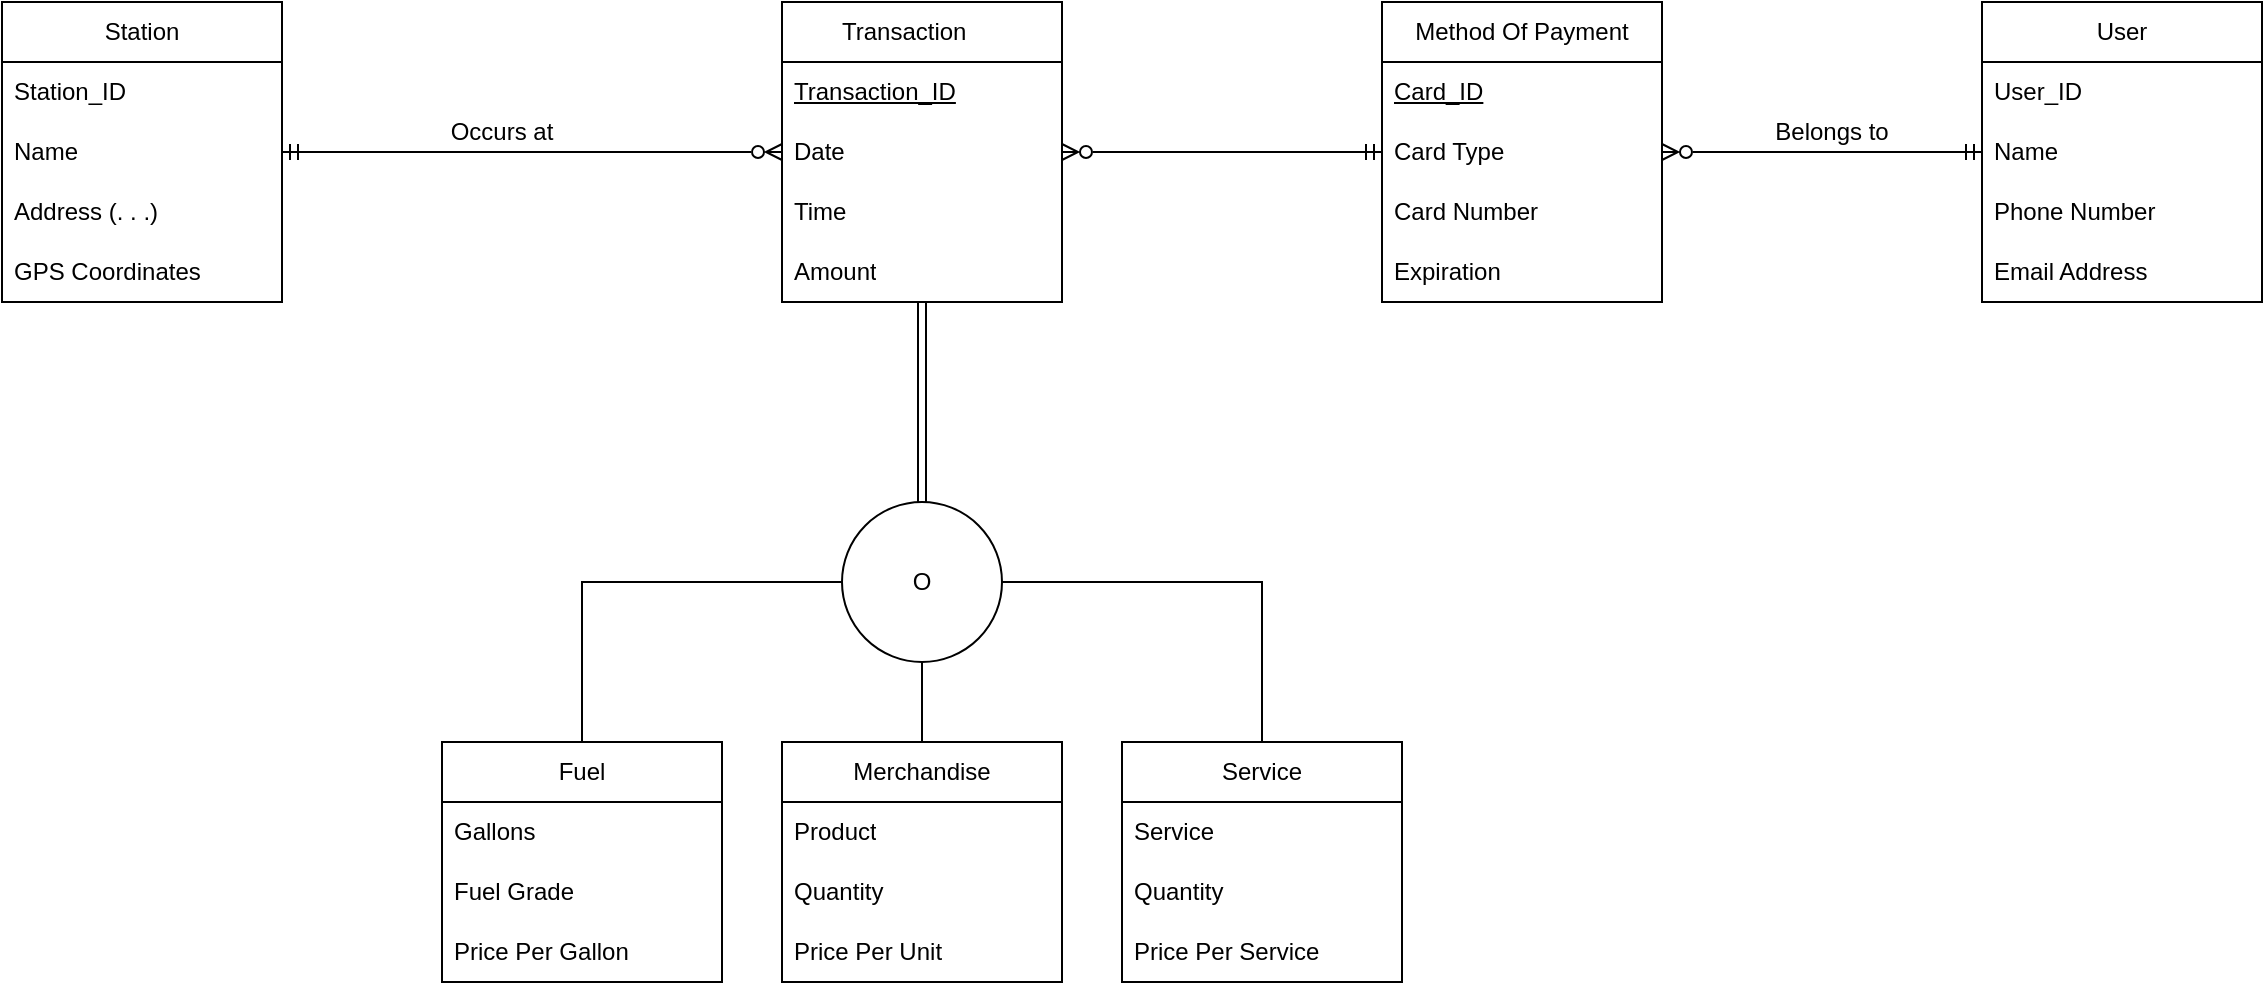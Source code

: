 <mxfile version="28.2.5">
  <diagram name="Page-1" id="o09CpWXBj6saSbTidqPz">
    <mxGraphModel dx="1502" dy="392" grid="1" gridSize="10" guides="1" tooltips="1" connect="1" arrows="1" fold="1" page="1" pageScale="1" pageWidth="850" pageHeight="1100" math="0" shadow="0">
      <root>
        <mxCell id="0" />
        <mxCell id="1" parent="0" />
        <mxCell id="1cTSIsMdD1Xh3U50AE-z-2" style="edgeStyle=orthogonalEdgeStyle;rounded=0;orthogonalLoop=1;jettySize=auto;html=1;entryX=0.5;entryY=0;entryDx=0;entryDy=0;endArrow=none;endFill=0;shape=link;" edge="1" parent="1" source="q5FUOcpofJaFz0HrwaRp-1" target="1cTSIsMdD1Xh3U50AE-z-1">
          <mxGeometry relative="1" as="geometry" />
        </mxCell>
        <mxCell id="1cTSIsMdD1Xh3U50AE-z-25" style="edgeStyle=orthogonalEdgeStyle;rounded=0;orthogonalLoop=1;jettySize=auto;html=1;entryX=1;entryY=0.5;entryDx=0;entryDy=0;endArrow=ERmandOne;endFill=0;startArrow=ERzeroToMany;startFill=0;" edge="1" parent="1" source="q5FUOcpofJaFz0HrwaRp-1" target="1cTSIsMdD1Xh3U50AE-z-18">
          <mxGeometry relative="1" as="geometry" />
        </mxCell>
        <mxCell id="q5FUOcpofJaFz0HrwaRp-1" value="Transaction&lt;span style=&quot;white-space: pre;&quot;&gt;&#x9;&lt;/span&gt;" style="swimlane;fontStyle=0;childLayout=stackLayout;horizontal=1;startSize=30;horizontalStack=0;resizeParent=1;resizeParentMax=0;resizeLast=0;collapsible=1;marginBottom=0;whiteSpace=wrap;html=1;" parent="1" vertex="1">
          <mxGeometry x="270" y="150" width="140" height="150" as="geometry" />
        </mxCell>
        <mxCell id="q5FUOcpofJaFz0HrwaRp-2" value="&lt;div&gt;&lt;u&gt;Transaction_ID&lt;/u&gt;&lt;/div&gt;" style="text;strokeColor=none;fillColor=none;align=left;verticalAlign=middle;spacingLeft=4;spacingRight=4;overflow=hidden;points=[[0,0.5],[1,0.5]];portConstraint=eastwest;rotatable=0;whiteSpace=wrap;html=1;" parent="q5FUOcpofJaFz0HrwaRp-1" vertex="1">
          <mxGeometry y="30" width="140" height="30" as="geometry" />
        </mxCell>
        <mxCell id="q5FUOcpofJaFz0HrwaRp-3" value="Date" style="text;strokeColor=none;fillColor=none;align=left;verticalAlign=middle;spacingLeft=4;spacingRight=4;overflow=hidden;points=[[0,0.5],[1,0.5]];portConstraint=eastwest;rotatable=0;whiteSpace=wrap;html=1;" parent="q5FUOcpofJaFz0HrwaRp-1" vertex="1">
          <mxGeometry y="60" width="140" height="30" as="geometry" />
        </mxCell>
        <mxCell id="q5FUOcpofJaFz0HrwaRp-4" value="Time" style="text;strokeColor=none;fillColor=none;align=left;verticalAlign=middle;spacingLeft=4;spacingRight=4;overflow=hidden;points=[[0,0.5],[1,0.5]];portConstraint=eastwest;rotatable=0;whiteSpace=wrap;html=1;" parent="q5FUOcpofJaFz0HrwaRp-1" vertex="1">
          <mxGeometry y="90" width="140" height="30" as="geometry" />
        </mxCell>
        <mxCell id="q5FUOcpofJaFz0HrwaRp-5" value="Amount" style="text;strokeColor=none;fillColor=none;align=left;verticalAlign=middle;spacingLeft=4;spacingRight=4;overflow=hidden;points=[[0,0.5],[1,0.5]];portConstraint=eastwest;rotatable=0;whiteSpace=wrap;html=1;" parent="q5FUOcpofJaFz0HrwaRp-1" vertex="1">
          <mxGeometry y="120" width="140" height="30" as="geometry" />
        </mxCell>
        <mxCell id="1cTSIsMdD1Xh3U50AE-z-15" style="edgeStyle=orthogonalEdgeStyle;rounded=0;orthogonalLoop=1;jettySize=auto;html=1;entryX=0.5;entryY=0;entryDx=0;entryDy=0;endArrow=none;endFill=0;" edge="1" parent="1" source="1cTSIsMdD1Xh3U50AE-z-1" target="1cTSIsMdD1Xh3U50AE-z-3">
          <mxGeometry relative="1" as="geometry" />
        </mxCell>
        <mxCell id="1cTSIsMdD1Xh3U50AE-z-16" style="edgeStyle=orthogonalEdgeStyle;rounded=0;orthogonalLoop=1;jettySize=auto;html=1;entryX=0.5;entryY=0;entryDx=0;entryDy=0;endArrow=none;endFill=0;" edge="1" parent="1" source="1cTSIsMdD1Xh3U50AE-z-1" target="1cTSIsMdD1Xh3U50AE-z-7">
          <mxGeometry relative="1" as="geometry" />
        </mxCell>
        <mxCell id="1cTSIsMdD1Xh3U50AE-z-17" style="edgeStyle=orthogonalEdgeStyle;rounded=0;orthogonalLoop=1;jettySize=auto;html=1;entryX=0.5;entryY=0;entryDx=0;entryDy=0;endArrow=none;endFill=0;" edge="1" parent="1" source="1cTSIsMdD1Xh3U50AE-z-1" target="1cTSIsMdD1Xh3U50AE-z-11">
          <mxGeometry relative="1" as="geometry" />
        </mxCell>
        <mxCell id="1cTSIsMdD1Xh3U50AE-z-1" value="O" style="ellipse;whiteSpace=wrap;html=1;aspect=fixed;" vertex="1" parent="1">
          <mxGeometry x="300" y="400" width="80" height="80" as="geometry" />
        </mxCell>
        <mxCell id="1cTSIsMdD1Xh3U50AE-z-3" value="Merchandise" style="swimlane;fontStyle=0;childLayout=stackLayout;horizontal=1;startSize=30;horizontalStack=0;resizeParent=1;resizeParentMax=0;resizeLast=0;collapsible=1;marginBottom=0;whiteSpace=wrap;html=1;" vertex="1" parent="1">
          <mxGeometry x="270" y="520" width="140" height="120" as="geometry" />
        </mxCell>
        <mxCell id="1cTSIsMdD1Xh3U50AE-z-4" value="Product" style="text;strokeColor=none;fillColor=none;align=left;verticalAlign=middle;spacingLeft=4;spacingRight=4;overflow=hidden;points=[[0,0.5],[1,0.5]];portConstraint=eastwest;rotatable=0;whiteSpace=wrap;html=1;" vertex="1" parent="1cTSIsMdD1Xh3U50AE-z-3">
          <mxGeometry y="30" width="140" height="30" as="geometry" />
        </mxCell>
        <mxCell id="1cTSIsMdD1Xh3U50AE-z-5" value="Quantity" style="text;strokeColor=none;fillColor=none;align=left;verticalAlign=middle;spacingLeft=4;spacingRight=4;overflow=hidden;points=[[0,0.5],[1,0.5]];portConstraint=eastwest;rotatable=0;whiteSpace=wrap;html=1;" vertex="1" parent="1cTSIsMdD1Xh3U50AE-z-3">
          <mxGeometry y="60" width="140" height="30" as="geometry" />
        </mxCell>
        <mxCell id="1cTSIsMdD1Xh3U50AE-z-6" value="Price Per Unit" style="text;strokeColor=none;fillColor=none;align=left;verticalAlign=middle;spacingLeft=4;spacingRight=4;overflow=hidden;points=[[0,0.5],[1,0.5]];portConstraint=eastwest;rotatable=0;whiteSpace=wrap;html=1;" vertex="1" parent="1cTSIsMdD1Xh3U50AE-z-3">
          <mxGeometry y="90" width="140" height="30" as="geometry" />
        </mxCell>
        <mxCell id="1cTSIsMdD1Xh3U50AE-z-7" value="Fuel" style="swimlane;fontStyle=0;childLayout=stackLayout;horizontal=1;startSize=30;horizontalStack=0;resizeParent=1;resizeParentMax=0;resizeLast=0;collapsible=1;marginBottom=0;whiteSpace=wrap;html=1;" vertex="1" parent="1">
          <mxGeometry x="100" y="520" width="140" height="120" as="geometry" />
        </mxCell>
        <mxCell id="1cTSIsMdD1Xh3U50AE-z-8" value="Gallons" style="text;strokeColor=none;fillColor=none;align=left;verticalAlign=middle;spacingLeft=4;spacingRight=4;overflow=hidden;points=[[0,0.5],[1,0.5]];portConstraint=eastwest;rotatable=0;whiteSpace=wrap;html=1;" vertex="1" parent="1cTSIsMdD1Xh3U50AE-z-7">
          <mxGeometry y="30" width="140" height="30" as="geometry" />
        </mxCell>
        <mxCell id="1cTSIsMdD1Xh3U50AE-z-9" value="Fuel Grade" style="text;strokeColor=none;fillColor=none;align=left;verticalAlign=middle;spacingLeft=4;spacingRight=4;overflow=hidden;points=[[0,0.5],[1,0.5]];portConstraint=eastwest;rotatable=0;whiteSpace=wrap;html=1;" vertex="1" parent="1cTSIsMdD1Xh3U50AE-z-7">
          <mxGeometry y="60" width="140" height="30" as="geometry" />
        </mxCell>
        <mxCell id="1cTSIsMdD1Xh3U50AE-z-10" value="Price Per Gallon" style="text;strokeColor=none;fillColor=none;align=left;verticalAlign=middle;spacingLeft=4;spacingRight=4;overflow=hidden;points=[[0,0.5],[1,0.5]];portConstraint=eastwest;rotatable=0;whiteSpace=wrap;html=1;" vertex="1" parent="1cTSIsMdD1Xh3U50AE-z-7">
          <mxGeometry y="90" width="140" height="30" as="geometry" />
        </mxCell>
        <mxCell id="1cTSIsMdD1Xh3U50AE-z-11" value="Service" style="swimlane;fontStyle=0;childLayout=stackLayout;horizontal=1;startSize=30;horizontalStack=0;resizeParent=1;resizeParentMax=0;resizeLast=0;collapsible=1;marginBottom=0;whiteSpace=wrap;html=1;" vertex="1" parent="1">
          <mxGeometry x="440" y="520" width="140" height="120" as="geometry" />
        </mxCell>
        <mxCell id="1cTSIsMdD1Xh3U50AE-z-12" value="Service" style="text;strokeColor=none;fillColor=none;align=left;verticalAlign=middle;spacingLeft=4;spacingRight=4;overflow=hidden;points=[[0,0.5],[1,0.5]];portConstraint=eastwest;rotatable=0;whiteSpace=wrap;html=1;" vertex="1" parent="1cTSIsMdD1Xh3U50AE-z-11">
          <mxGeometry y="30" width="140" height="30" as="geometry" />
        </mxCell>
        <mxCell id="1cTSIsMdD1Xh3U50AE-z-13" value="Quantity" style="text;strokeColor=none;fillColor=none;align=left;verticalAlign=middle;spacingLeft=4;spacingRight=4;overflow=hidden;points=[[0,0.5],[1,0.5]];portConstraint=eastwest;rotatable=0;whiteSpace=wrap;html=1;" vertex="1" parent="1cTSIsMdD1Xh3U50AE-z-11">
          <mxGeometry y="60" width="140" height="30" as="geometry" />
        </mxCell>
        <mxCell id="1cTSIsMdD1Xh3U50AE-z-14" value="Price Per Service" style="text;strokeColor=none;fillColor=none;align=left;verticalAlign=middle;spacingLeft=4;spacingRight=4;overflow=hidden;points=[[0,0.5],[1,0.5]];portConstraint=eastwest;rotatable=0;whiteSpace=wrap;html=1;" vertex="1" parent="1cTSIsMdD1Xh3U50AE-z-11">
          <mxGeometry y="90" width="140" height="30" as="geometry" />
        </mxCell>
        <mxCell id="1cTSIsMdD1Xh3U50AE-z-18" value="Station" style="swimlane;fontStyle=0;childLayout=stackLayout;horizontal=1;startSize=30;horizontalStack=0;resizeParent=1;resizeParentMax=0;resizeLast=0;collapsible=1;marginBottom=0;whiteSpace=wrap;html=1;" vertex="1" parent="1">
          <mxGeometry x="-120" y="150" width="140" height="150" as="geometry" />
        </mxCell>
        <mxCell id="1cTSIsMdD1Xh3U50AE-z-19" value="Station_ID" style="text;strokeColor=none;fillColor=none;align=left;verticalAlign=middle;spacingLeft=4;spacingRight=4;overflow=hidden;points=[[0,0.5],[1,0.5]];portConstraint=eastwest;rotatable=0;whiteSpace=wrap;html=1;" vertex="1" parent="1cTSIsMdD1Xh3U50AE-z-18">
          <mxGeometry y="30" width="140" height="30" as="geometry" />
        </mxCell>
        <mxCell id="1cTSIsMdD1Xh3U50AE-z-22" value="Name" style="text;strokeColor=none;fillColor=none;align=left;verticalAlign=middle;spacingLeft=4;spacingRight=4;overflow=hidden;points=[[0,0.5],[1,0.5]];portConstraint=eastwest;rotatable=0;whiteSpace=wrap;html=1;" vertex="1" parent="1cTSIsMdD1Xh3U50AE-z-18">
          <mxGeometry y="60" width="140" height="30" as="geometry" />
        </mxCell>
        <mxCell id="1cTSIsMdD1Xh3U50AE-z-23" value="Address (. . .)" style="text;strokeColor=none;fillColor=none;align=left;verticalAlign=middle;spacingLeft=4;spacingRight=4;overflow=hidden;points=[[0,0.5],[1,0.5]];portConstraint=eastwest;rotatable=0;whiteSpace=wrap;html=1;" vertex="1" parent="1cTSIsMdD1Xh3U50AE-z-18">
          <mxGeometry y="90" width="140" height="30" as="geometry" />
        </mxCell>
        <mxCell id="1cTSIsMdD1Xh3U50AE-z-24" value="GPS Coordinates" style="text;strokeColor=none;fillColor=none;align=left;verticalAlign=middle;spacingLeft=4;spacingRight=4;overflow=hidden;points=[[0,0.5],[1,0.5]];portConstraint=eastwest;rotatable=0;whiteSpace=wrap;html=1;" vertex="1" parent="1cTSIsMdD1Xh3U50AE-z-18">
          <mxGeometry y="120" width="140" height="30" as="geometry" />
        </mxCell>
        <mxCell id="1cTSIsMdD1Xh3U50AE-z-26" value="User" style="swimlane;fontStyle=0;childLayout=stackLayout;horizontal=1;startSize=30;horizontalStack=0;resizeParent=1;resizeParentMax=0;resizeLast=0;collapsible=1;marginBottom=0;whiteSpace=wrap;html=1;" vertex="1" parent="1">
          <mxGeometry x="870" y="150" width="140" height="150" as="geometry" />
        </mxCell>
        <mxCell id="1cTSIsMdD1Xh3U50AE-z-27" value="User_ID" style="text;strokeColor=none;fillColor=none;align=left;verticalAlign=middle;spacingLeft=4;spacingRight=4;overflow=hidden;points=[[0,0.5],[1,0.5]];portConstraint=eastwest;rotatable=0;whiteSpace=wrap;html=1;" vertex="1" parent="1cTSIsMdD1Xh3U50AE-z-26">
          <mxGeometry y="30" width="140" height="30" as="geometry" />
        </mxCell>
        <mxCell id="1cTSIsMdD1Xh3U50AE-z-28" value="Name" style="text;strokeColor=none;fillColor=none;align=left;verticalAlign=middle;spacingLeft=4;spacingRight=4;overflow=hidden;points=[[0,0.5],[1,0.5]];portConstraint=eastwest;rotatable=0;whiteSpace=wrap;html=1;" vertex="1" parent="1cTSIsMdD1Xh3U50AE-z-26">
          <mxGeometry y="60" width="140" height="30" as="geometry" />
        </mxCell>
        <mxCell id="1cTSIsMdD1Xh3U50AE-z-29" value="Phone Number" style="text;strokeColor=none;fillColor=none;align=left;verticalAlign=middle;spacingLeft=4;spacingRight=4;overflow=hidden;points=[[0,0.5],[1,0.5]];portConstraint=eastwest;rotatable=0;whiteSpace=wrap;html=1;" vertex="1" parent="1cTSIsMdD1Xh3U50AE-z-26">
          <mxGeometry y="90" width="140" height="30" as="geometry" />
        </mxCell>
        <mxCell id="1cTSIsMdD1Xh3U50AE-z-30" value="Email Address" style="text;strokeColor=none;fillColor=none;align=left;verticalAlign=middle;spacingLeft=4;spacingRight=4;overflow=hidden;points=[[0,0.5],[1,0.5]];portConstraint=eastwest;rotatable=0;whiteSpace=wrap;html=1;" vertex="1" parent="1cTSIsMdD1Xh3U50AE-z-26">
          <mxGeometry y="120" width="140" height="30" as="geometry" />
        </mxCell>
        <mxCell id="1cTSIsMdD1Xh3U50AE-z-32" value="Method Of Payment" style="swimlane;fontStyle=0;childLayout=stackLayout;horizontal=1;startSize=30;horizontalStack=0;resizeParent=1;resizeParentMax=0;resizeLast=0;collapsible=1;marginBottom=0;whiteSpace=wrap;html=1;" vertex="1" parent="1">
          <mxGeometry x="570" y="150" width="140" height="150" as="geometry" />
        </mxCell>
        <mxCell id="1cTSIsMdD1Xh3U50AE-z-33" value="&lt;u&gt;Card_ID&lt;/u&gt;" style="text;strokeColor=none;fillColor=none;align=left;verticalAlign=middle;spacingLeft=4;spacingRight=4;overflow=hidden;points=[[0,0.5],[1,0.5]];portConstraint=eastwest;rotatable=0;whiteSpace=wrap;html=1;" vertex="1" parent="1cTSIsMdD1Xh3U50AE-z-32">
          <mxGeometry y="30" width="140" height="30" as="geometry" />
        </mxCell>
        <mxCell id="1cTSIsMdD1Xh3U50AE-z-37" value="Card Type" style="text;strokeColor=none;fillColor=none;align=left;verticalAlign=middle;spacingLeft=4;spacingRight=4;overflow=hidden;points=[[0,0.5],[1,0.5]];portConstraint=eastwest;rotatable=0;whiteSpace=wrap;html=1;" vertex="1" parent="1cTSIsMdD1Xh3U50AE-z-32">
          <mxGeometry y="60" width="140" height="30" as="geometry" />
        </mxCell>
        <mxCell id="1cTSIsMdD1Xh3U50AE-z-38" value="Card Number" style="text;strokeColor=none;fillColor=none;align=left;verticalAlign=middle;spacingLeft=4;spacingRight=4;overflow=hidden;points=[[0,0.5],[1,0.5]];portConstraint=eastwest;rotatable=0;whiteSpace=wrap;html=1;" vertex="1" parent="1cTSIsMdD1Xh3U50AE-z-32">
          <mxGeometry y="90" width="140" height="30" as="geometry" />
        </mxCell>
        <mxCell id="1cTSIsMdD1Xh3U50AE-z-39" value="Expiration" style="text;strokeColor=none;fillColor=none;align=left;verticalAlign=middle;spacingLeft=4;spacingRight=4;overflow=hidden;points=[[0,0.5],[1,0.5]];portConstraint=eastwest;rotatable=0;whiteSpace=wrap;html=1;" vertex="1" parent="1cTSIsMdD1Xh3U50AE-z-32">
          <mxGeometry y="120" width="140" height="30" as="geometry" />
        </mxCell>
        <mxCell id="1cTSIsMdD1Xh3U50AE-z-40" style="edgeStyle=orthogonalEdgeStyle;rounded=0;orthogonalLoop=1;jettySize=auto;html=1;entryX=1;entryY=0.5;entryDx=0;entryDy=0;startArrow=ERmandOne;startFill=0;endArrow=ERzeroToMany;endFill=0;" edge="1" parent="1" source="1cTSIsMdD1Xh3U50AE-z-28" target="1cTSIsMdD1Xh3U50AE-z-37">
          <mxGeometry relative="1" as="geometry" />
        </mxCell>
        <mxCell id="1cTSIsMdD1Xh3U50AE-z-41" style="edgeStyle=orthogonalEdgeStyle;rounded=0;orthogonalLoop=1;jettySize=auto;html=1;entryX=1;entryY=0.5;entryDx=0;entryDy=0;endArrow=ERzeroToMany;endFill=0;startArrow=ERmandOne;startFill=0;" edge="1" parent="1" source="1cTSIsMdD1Xh3U50AE-z-37" target="q5FUOcpofJaFz0HrwaRp-3">
          <mxGeometry relative="1" as="geometry" />
        </mxCell>
        <mxCell id="1cTSIsMdD1Xh3U50AE-z-44" value="&lt;div&gt;Belongs to&lt;/div&gt;" style="text;html=1;align=center;verticalAlign=middle;whiteSpace=wrap;rounded=0;" vertex="1" parent="1">
          <mxGeometry x="760" y="200" width="70" height="30" as="geometry" />
        </mxCell>
        <mxCell id="1cTSIsMdD1Xh3U50AE-z-45" value="Occurs at" style="text;html=1;align=center;verticalAlign=middle;whiteSpace=wrap;rounded=0;" vertex="1" parent="1">
          <mxGeometry x="100" y="200" width="60" height="30" as="geometry" />
        </mxCell>
        <mxCell id="1cTSIsMdD1Xh3U50AE-z-47" style="edgeStyle=orthogonalEdgeStyle;rounded=0;orthogonalLoop=1;jettySize=auto;html=1;exitX=0.5;exitY=1;exitDx=0;exitDy=0;" edge="1" parent="1" source="1cTSIsMdD1Xh3U50AE-z-44" target="1cTSIsMdD1Xh3U50AE-z-44">
          <mxGeometry relative="1" as="geometry" />
        </mxCell>
      </root>
    </mxGraphModel>
  </diagram>
</mxfile>
